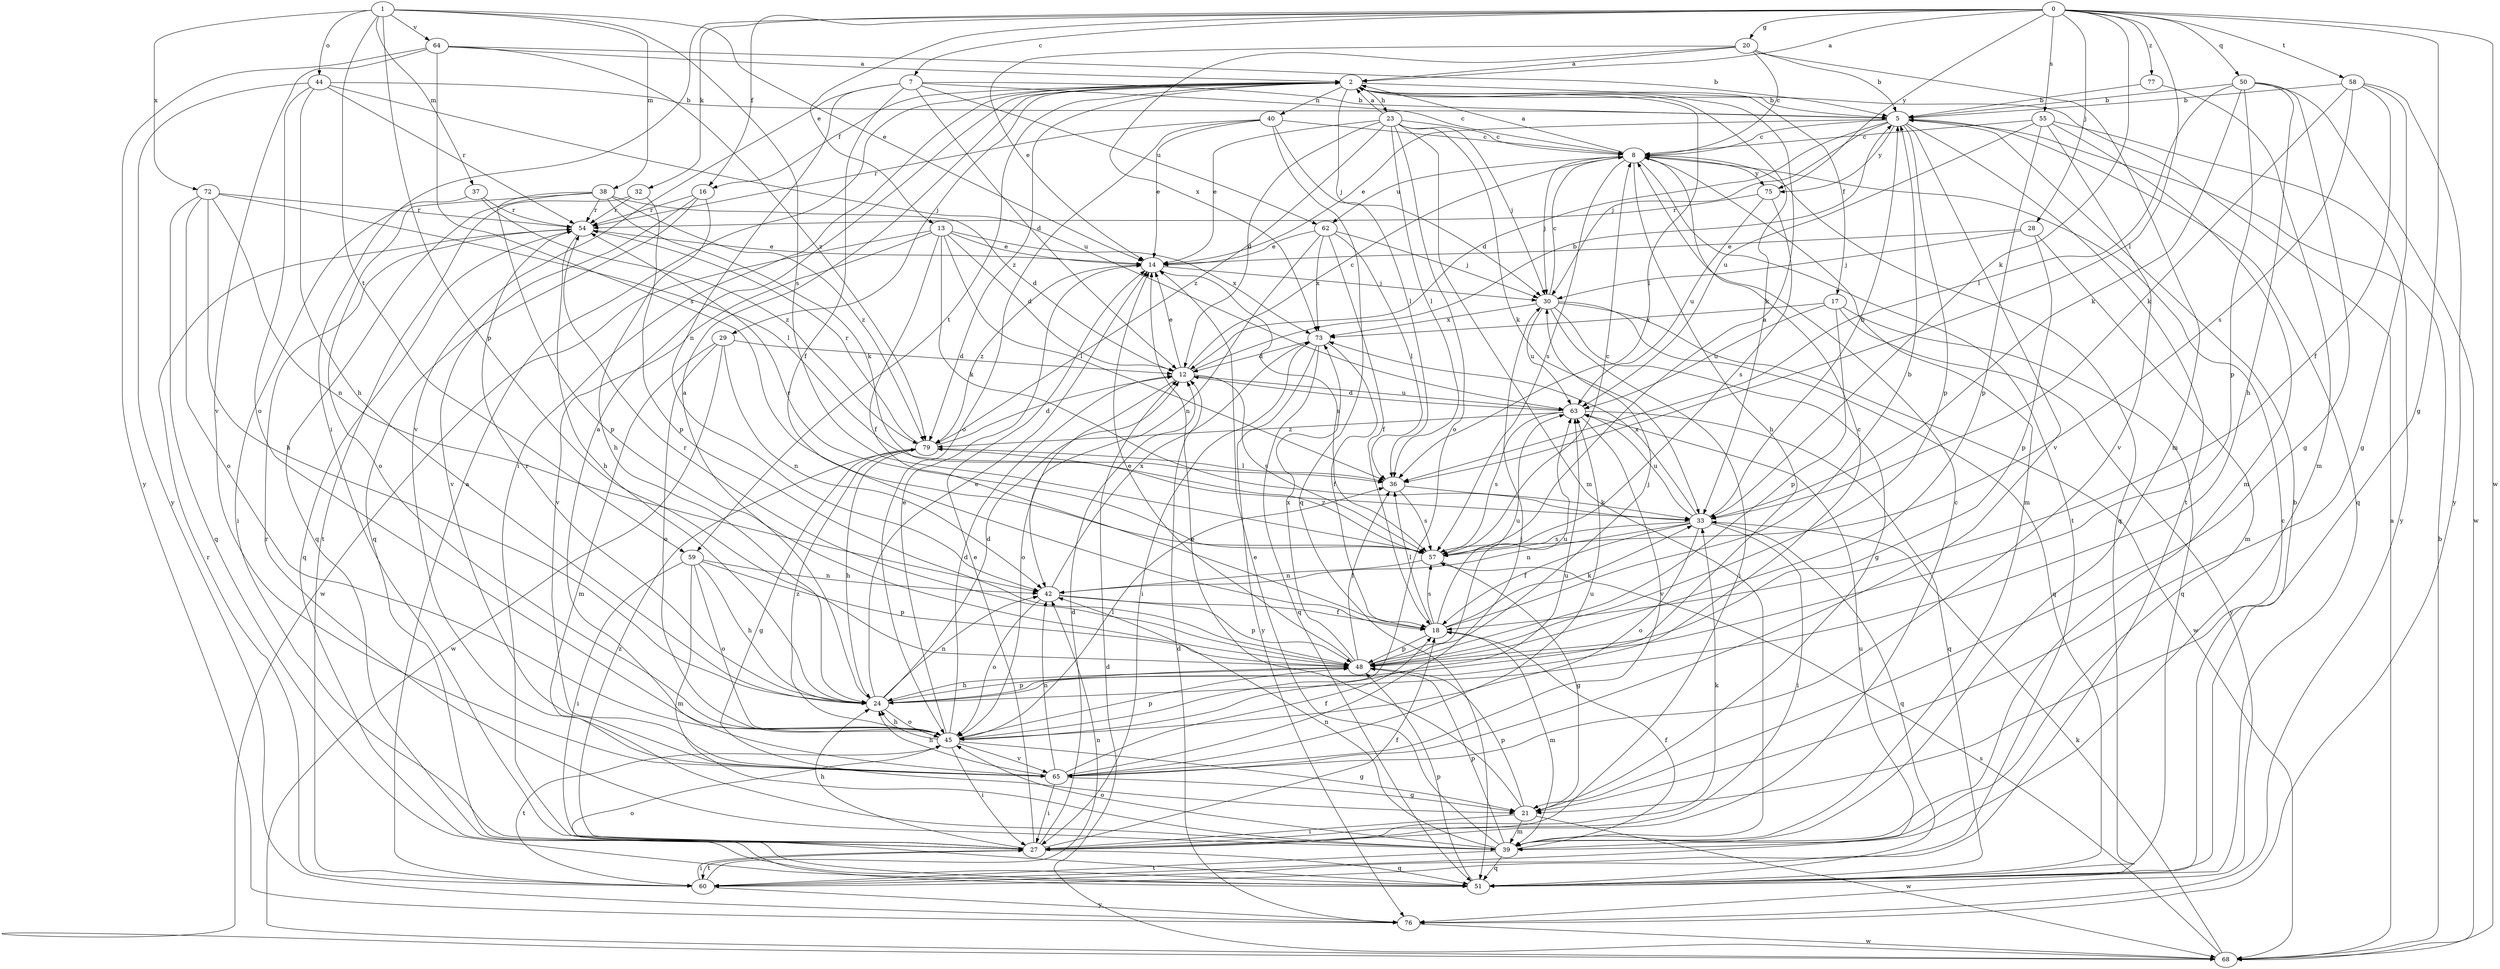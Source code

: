 strict digraph  {
0;
1;
2;
5;
7;
8;
12;
13;
14;
16;
17;
18;
20;
21;
23;
24;
27;
28;
29;
30;
32;
33;
36;
37;
38;
39;
40;
42;
44;
45;
48;
50;
51;
54;
55;
57;
58;
59;
60;
62;
63;
64;
65;
68;
72;
73;
75;
76;
77;
79;
0 -> 2  [label=a];
0 -> 7  [label=c];
0 -> 13  [label=e];
0 -> 16  [label=f];
0 -> 20  [label=g];
0 -> 21  [label=g];
0 -> 27  [label=i];
0 -> 28  [label=j];
0 -> 32  [label=k];
0 -> 33  [label=k];
0 -> 36  [label=l];
0 -> 50  [label=q];
0 -> 55  [label=s];
0 -> 58  [label=t];
0 -> 68  [label=w];
0 -> 75  [label=y];
0 -> 77  [label=z];
1 -> 14  [label=e];
1 -> 37  [label=m];
1 -> 38  [label=m];
1 -> 44  [label=o];
1 -> 48  [label=p];
1 -> 57  [label=s];
1 -> 59  [label=t];
1 -> 64  [label=v];
1 -> 72  [label=x];
2 -> 5  [label=b];
2 -> 16  [label=f];
2 -> 17  [label=f];
2 -> 23  [label=h];
2 -> 27  [label=i];
2 -> 29  [label=j];
2 -> 30  [label=j];
2 -> 33  [label=k];
2 -> 36  [label=l];
2 -> 40  [label=n];
2 -> 59  [label=t];
2 -> 79  [label=z];
5 -> 8  [label=c];
5 -> 12  [label=d];
5 -> 14  [label=e];
5 -> 30  [label=j];
5 -> 48  [label=p];
5 -> 51  [label=q];
5 -> 60  [label=t];
5 -> 65  [label=v];
5 -> 75  [label=y];
7 -> 5  [label=b];
7 -> 8  [label=c];
7 -> 12  [label=d];
7 -> 18  [label=f];
7 -> 42  [label=n];
7 -> 62  [label=u];
7 -> 65  [label=v];
8 -> 2  [label=a];
8 -> 24  [label=h];
8 -> 30  [label=j];
8 -> 39  [label=m];
8 -> 51  [label=q];
8 -> 57  [label=s];
8 -> 60  [label=t];
8 -> 62  [label=u];
8 -> 75  [label=y];
12 -> 5  [label=b];
12 -> 8  [label=c];
12 -> 14  [label=e];
12 -> 45  [label=o];
12 -> 57  [label=s];
12 -> 63  [label=u];
13 -> 12  [label=d];
13 -> 14  [label=e];
13 -> 18  [label=f];
13 -> 33  [label=k];
13 -> 36  [label=l];
13 -> 65  [label=v];
13 -> 68  [label=w];
13 -> 73  [label=x];
14 -> 30  [label=j];
14 -> 57  [label=s];
14 -> 79  [label=z];
16 -> 24  [label=h];
16 -> 51  [label=q];
16 -> 54  [label=r];
16 -> 65  [label=v];
17 -> 48  [label=p];
17 -> 51  [label=q];
17 -> 63  [label=u];
17 -> 73  [label=x];
17 -> 76  [label=y];
18 -> 5  [label=b];
18 -> 33  [label=k];
18 -> 36  [label=l];
18 -> 39  [label=m];
18 -> 48  [label=p];
18 -> 57  [label=s];
18 -> 63  [label=u];
20 -> 2  [label=a];
20 -> 5  [label=b];
20 -> 8  [label=c];
20 -> 14  [label=e];
20 -> 39  [label=m];
20 -> 73  [label=x];
21 -> 14  [label=e];
21 -> 27  [label=i];
21 -> 39  [label=m];
21 -> 48  [label=p];
21 -> 68  [label=w];
23 -> 2  [label=a];
23 -> 8  [label=c];
23 -> 12  [label=d];
23 -> 14  [label=e];
23 -> 30  [label=j];
23 -> 33  [label=k];
23 -> 36  [label=l];
23 -> 39  [label=m];
23 -> 45  [label=o];
23 -> 79  [label=z];
24 -> 2  [label=a];
24 -> 8  [label=c];
24 -> 12  [label=d];
24 -> 14  [label=e];
24 -> 42  [label=n];
24 -> 45  [label=o];
24 -> 48  [label=p];
24 -> 54  [label=r];
27 -> 8  [label=c];
27 -> 12  [label=d];
27 -> 14  [label=e];
27 -> 18  [label=f];
27 -> 24  [label=h];
27 -> 33  [label=k];
27 -> 51  [label=q];
27 -> 60  [label=t];
27 -> 79  [label=z];
28 -> 14  [label=e];
28 -> 30  [label=j];
28 -> 39  [label=m];
28 -> 48  [label=p];
29 -> 12  [label=d];
29 -> 39  [label=m];
29 -> 42  [label=n];
29 -> 45  [label=o];
29 -> 68  [label=w];
30 -> 8  [label=c];
30 -> 21  [label=g];
30 -> 27  [label=i];
30 -> 51  [label=q];
30 -> 63  [label=u];
30 -> 68  [label=w];
30 -> 73  [label=x];
32 -> 48  [label=p];
32 -> 54  [label=r];
32 -> 60  [label=t];
33 -> 5  [label=b];
33 -> 18  [label=f];
33 -> 27  [label=i];
33 -> 42  [label=n];
33 -> 45  [label=o];
33 -> 51  [label=q];
33 -> 57  [label=s];
33 -> 63  [label=u];
33 -> 73  [label=x];
36 -> 33  [label=k];
36 -> 57  [label=s];
37 -> 27  [label=i];
37 -> 54  [label=r];
37 -> 79  [label=z];
38 -> 12  [label=d];
38 -> 33  [label=k];
38 -> 45  [label=o];
38 -> 48  [label=p];
38 -> 51  [label=q];
38 -> 54  [label=r];
38 -> 79  [label=z];
39 -> 14  [label=e];
39 -> 18  [label=f];
39 -> 42  [label=n];
39 -> 45  [label=o];
39 -> 48  [label=p];
39 -> 51  [label=q];
39 -> 54  [label=r];
39 -> 60  [label=t];
40 -> 8  [label=c];
40 -> 14  [label=e];
40 -> 36  [label=l];
40 -> 45  [label=o];
40 -> 51  [label=q];
40 -> 54  [label=r];
42 -> 18  [label=f];
42 -> 45  [label=o];
42 -> 48  [label=p];
42 -> 73  [label=x];
44 -> 5  [label=b];
44 -> 24  [label=h];
44 -> 45  [label=o];
44 -> 54  [label=r];
44 -> 63  [label=u];
44 -> 76  [label=y];
45 -> 12  [label=d];
45 -> 14  [label=e];
45 -> 21  [label=g];
45 -> 24  [label=h];
45 -> 27  [label=i];
45 -> 36  [label=l];
45 -> 48  [label=p];
45 -> 60  [label=t];
45 -> 63  [label=u];
45 -> 65  [label=v];
45 -> 79  [label=z];
48 -> 14  [label=e];
48 -> 24  [label=h];
48 -> 30  [label=j];
48 -> 36  [label=l];
48 -> 54  [label=r];
48 -> 63  [label=u];
48 -> 73  [label=x];
50 -> 5  [label=b];
50 -> 21  [label=g];
50 -> 24  [label=h];
50 -> 33  [label=k];
50 -> 36  [label=l];
50 -> 48  [label=p];
50 -> 68  [label=w];
51 -> 5  [label=b];
51 -> 8  [label=c];
51 -> 45  [label=o];
51 -> 48  [label=p];
54 -> 14  [label=e];
54 -> 24  [label=h];
54 -> 51  [label=q];
55 -> 8  [label=c];
55 -> 39  [label=m];
55 -> 48  [label=p];
55 -> 63  [label=u];
55 -> 65  [label=v];
55 -> 76  [label=y];
57 -> 2  [label=a];
57 -> 8  [label=c];
57 -> 21  [label=g];
57 -> 42  [label=n];
57 -> 54  [label=r];
57 -> 79  [label=z];
58 -> 5  [label=b];
58 -> 18  [label=f];
58 -> 21  [label=g];
58 -> 33  [label=k];
58 -> 57  [label=s];
58 -> 76  [label=y];
59 -> 24  [label=h];
59 -> 27  [label=i];
59 -> 39  [label=m];
59 -> 42  [label=n];
59 -> 45  [label=o];
59 -> 48  [label=p];
60 -> 2  [label=a];
60 -> 27  [label=i];
60 -> 42  [label=n];
60 -> 54  [label=r];
60 -> 63  [label=u];
60 -> 76  [label=y];
62 -> 14  [label=e];
62 -> 18  [label=f];
62 -> 30  [label=j];
62 -> 36  [label=l];
62 -> 42  [label=n];
62 -> 73  [label=x];
63 -> 12  [label=d];
63 -> 51  [label=q];
63 -> 57  [label=s];
63 -> 65  [label=v];
63 -> 79  [label=z];
64 -> 2  [label=a];
64 -> 5  [label=b];
64 -> 57  [label=s];
64 -> 65  [label=v];
64 -> 76  [label=y];
64 -> 79  [label=z];
65 -> 2  [label=a];
65 -> 18  [label=f];
65 -> 21  [label=g];
65 -> 24  [label=h];
65 -> 27  [label=i];
65 -> 30  [label=j];
65 -> 42  [label=n];
65 -> 63  [label=u];
68 -> 2  [label=a];
68 -> 5  [label=b];
68 -> 12  [label=d];
68 -> 33  [label=k];
68 -> 57  [label=s];
72 -> 24  [label=h];
72 -> 36  [label=l];
72 -> 42  [label=n];
72 -> 45  [label=o];
72 -> 51  [label=q];
72 -> 54  [label=r];
73 -> 12  [label=d];
73 -> 18  [label=f];
73 -> 27  [label=i];
73 -> 51  [label=q];
73 -> 76  [label=y];
75 -> 54  [label=r];
75 -> 57  [label=s];
75 -> 63  [label=u];
76 -> 12  [label=d];
76 -> 68  [label=w];
77 -> 5  [label=b];
77 -> 39  [label=m];
79 -> 12  [label=d];
79 -> 21  [label=g];
79 -> 24  [label=h];
79 -> 36  [label=l];
79 -> 54  [label=r];
}
